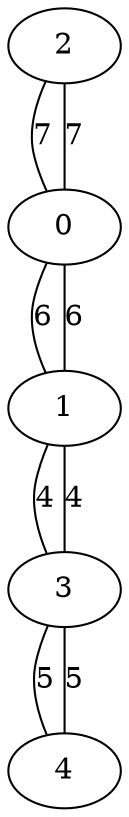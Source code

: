 graph G{
2--0[label=7]
0--1[label=6]
0--2[label=7]
4--3[label=5]
3--1[label=4]
3--4[label=5]
1--3[label=4]
1--0[label=6]
}
